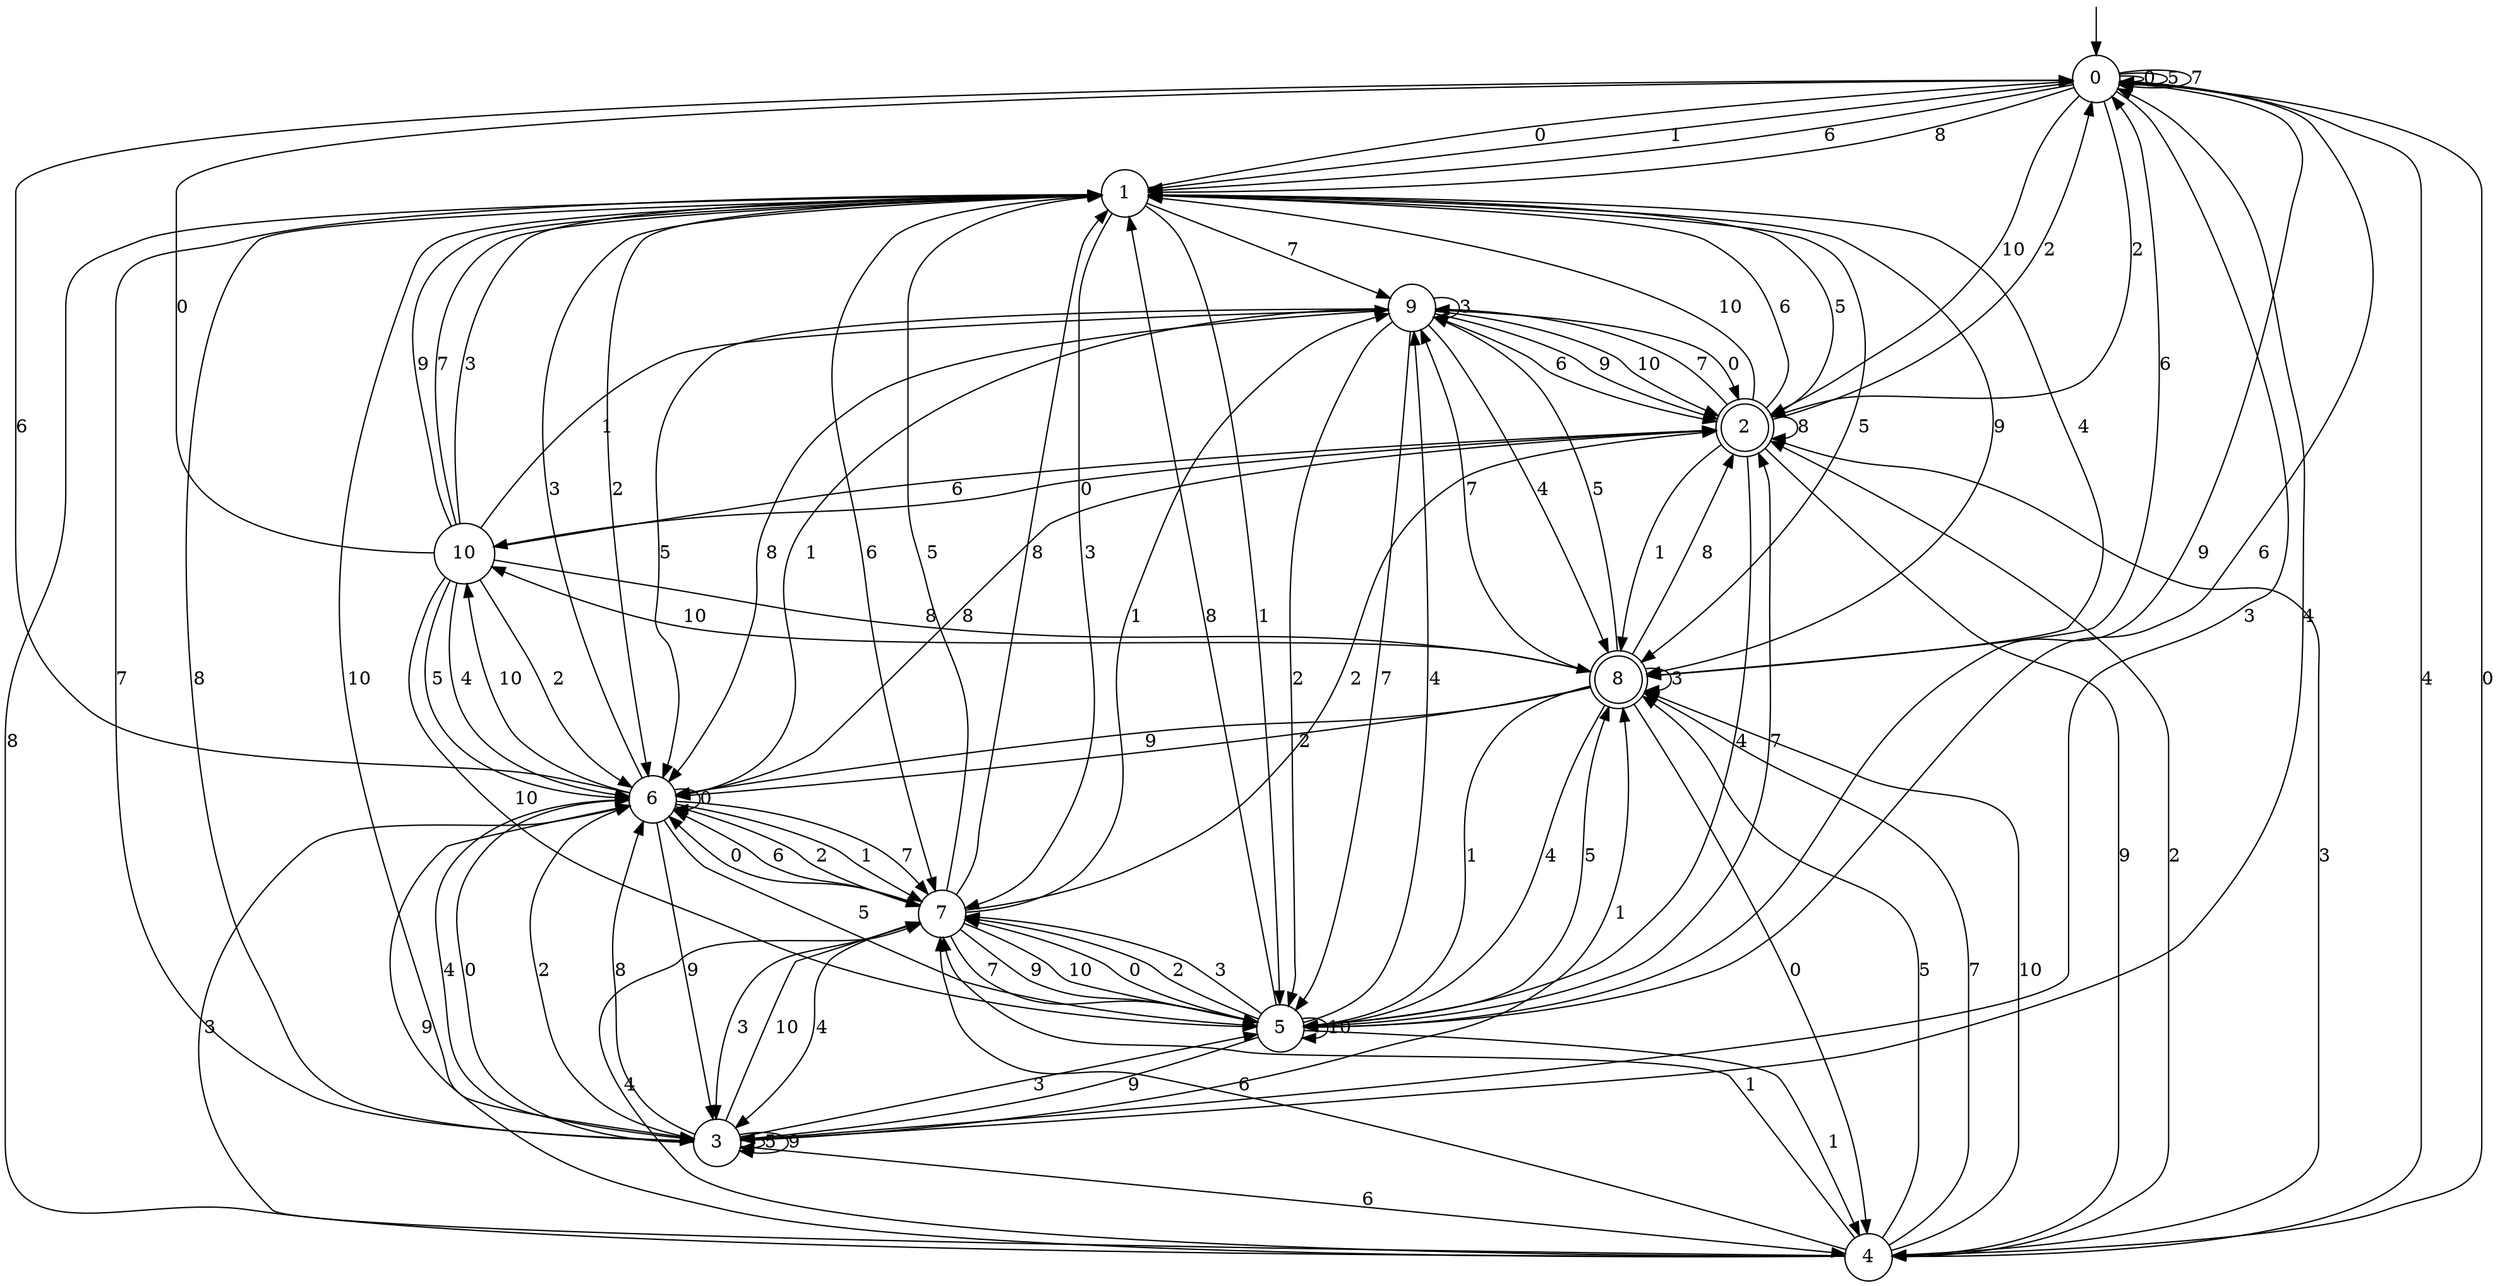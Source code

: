 digraph g {

	s0 [shape="circle" label="0"];
	s1 [shape="circle" label="1"];
	s2 [shape="doublecircle" label="2"];
	s3 [shape="circle" label="3"];
	s4 [shape="circle" label="4"];
	s5 [shape="circle" label="5"];
	s6 [shape="circle" label="6"];
	s7 [shape="circle" label="7"];
	s8 [shape="doublecircle" label="8"];
	s9 [shape="circle" label="9"];
	s10 [shape="circle" label="10"];
	s0 -> s0 [label="0"];
	s0 -> s1 [label="1"];
	s0 -> s2 [label="2"];
	s0 -> s3 [label="3"];
	s0 -> s4 [label="4"];
	s0 -> s0 [label="5"];
	s0 -> s1 [label="6"];
	s0 -> s0 [label="7"];
	s0 -> s1 [label="8"];
	s0 -> s5 [label="9"];
	s0 -> s2 [label="10"];
	s1 -> s0 [label="0"];
	s1 -> s5 [label="1"];
	s1 -> s6 [label="2"];
	s1 -> s7 [label="3"];
	s1 -> s8 [label="4"];
	s1 -> s8 [label="5"];
	s1 -> s7 [label="6"];
	s1 -> s9 [label="7"];
	s1 -> s3 [label="8"];
	s1 -> s8 [label="9"];
	s1 -> s3 [label="10"];
	s2 -> s10 [label="0"];
	s2 -> s8 [label="1"];
	s2 -> s0 [label="2"];
	s2 -> s4 [label="3"];
	s2 -> s5 [label="4"];
	s2 -> s1 [label="5"];
	s2 -> s1 [label="6"];
	s2 -> s9 [label="7"];
	s2 -> s2 [label="8"];
	s2 -> s4 [label="9"];
	s2 -> s1 [label="10"];
	s3 -> s6 [label="0"];
	s3 -> s8 [label="1"];
	s3 -> s6 [label="2"];
	s3 -> s5 [label="3"];
	s3 -> s0 [label="4"];
	s3 -> s3 [label="5"];
	s3 -> s4 [label="6"];
	s3 -> s1 [label="7"];
	s3 -> s6 [label="8"];
	s3 -> s3 [label="9"];
	s3 -> s7 [label="10"];
	s4 -> s0 [label="0"];
	s4 -> s7 [label="1"];
	s4 -> s2 [label="2"];
	s4 -> s6 [label="3"];
	s4 -> s7 [label="4"];
	s4 -> s8 [label="5"];
	s4 -> s7 [label="6"];
	s4 -> s8 [label="7"];
	s4 -> s1 [label="8"];
	s4 -> s6 [label="9"];
	s4 -> s8 [label="10"];
	s5 -> s7 [label="0"];
	s5 -> s4 [label="1"];
	s5 -> s7 [label="2"];
	s5 -> s7 [label="3"];
	s5 -> s9 [label="4"];
	s5 -> s8 [label="5"];
	s5 -> s0 [label="6"];
	s5 -> s2 [label="7"];
	s5 -> s1 [label="8"];
	s5 -> s3 [label="9"];
	s5 -> s5 [label="10"];
	s6 -> s6 [label="0"];
	s6 -> s7 [label="1"];
	s6 -> s7 [label="2"];
	s6 -> s1 [label="3"];
	s6 -> s3 [label="4"];
	s6 -> s5 [label="5"];
	s6 -> s0 [label="6"];
	s6 -> s7 [label="7"];
	s6 -> s2 [label="8"];
	s6 -> s3 [label="9"];
	s6 -> s10 [label="10"];
	s7 -> s6 [label="0"];
	s7 -> s9 [label="1"];
	s7 -> s2 [label="2"];
	s7 -> s3 [label="3"];
	s7 -> s3 [label="4"];
	s7 -> s1 [label="5"];
	s7 -> s6 [label="6"];
	s7 -> s5 [label="7"];
	s7 -> s1 [label="8"];
	s7 -> s5 [label="9"];
	s7 -> s5 [label="10"];
	s8 -> s4 [label="0"];
	s8 -> s5 [label="1"];
	s8 -> s6 [label="2"];
	s8 -> s8 [label="3"];
	s8 -> s5 [label="4"];
	s8 -> s9 [label="5"];
	s8 -> s0 [label="6"];
	s8 -> s9 [label="7"];
	s8 -> s2 [label="8"];
	s8 -> s6 [label="9"];
	s8 -> s10 [label="10"];
	s9 -> s2 [label="0"];
	s9 -> s6 [label="1"];
	s9 -> s5 [label="2"];
	s9 -> s9 [label="3"];
	s9 -> s8 [label="4"];
	s9 -> s6 [label="5"];
	s9 -> s2 [label="6"];
	s9 -> s5 [label="7"];
	s9 -> s6 [label="8"];
	s9 -> s2 [label="9"];
	s9 -> s2 [label="10"];
	s10 -> s0 [label="0"];
	s10 -> s9 [label="1"];
	s10 -> s6 [label="2"];
	s10 -> s1 [label="3"];
	s10 -> s6 [label="4"];
	s10 -> s6 [label="5"];
	s10 -> s2 [label="6"];
	s10 -> s1 [label="7"];
	s10 -> s8 [label="8"];
	s10 -> s1 [label="9"];
	s10 -> s5 [label="10"];

__start0 [label="" shape="none" width="0" height="0"];
__start0 -> s0;

}

